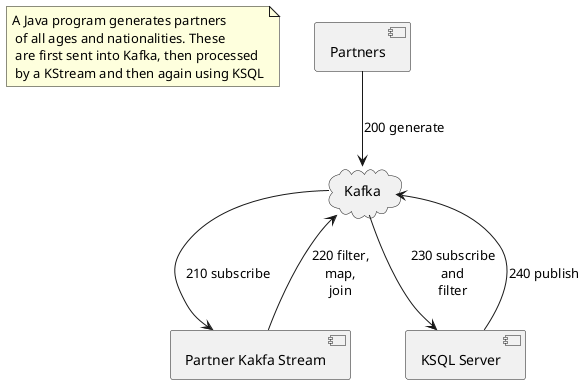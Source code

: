 @startuml

skinparam componentStyle uml2

note "A Java program generates partners \n of all ages and nationalities. These \n are first sent into Kafka, then processed \n by a KStream and then again using KSQL" as N

cloud Kafka

[Partners] --> [Kafka] : 200 generate
[Kafka] --> [Partner Kakfa Stream] : 210 subscribe
[Partner Kakfa Stream] --> [Kafka] : 220 filter,\nmap,\njoin
[Kafka] --> [KSQL Server] : 230 subscribe\nand\nfilter
[KSQL Server] --> [Kafka] : 240 publish

@enduml
